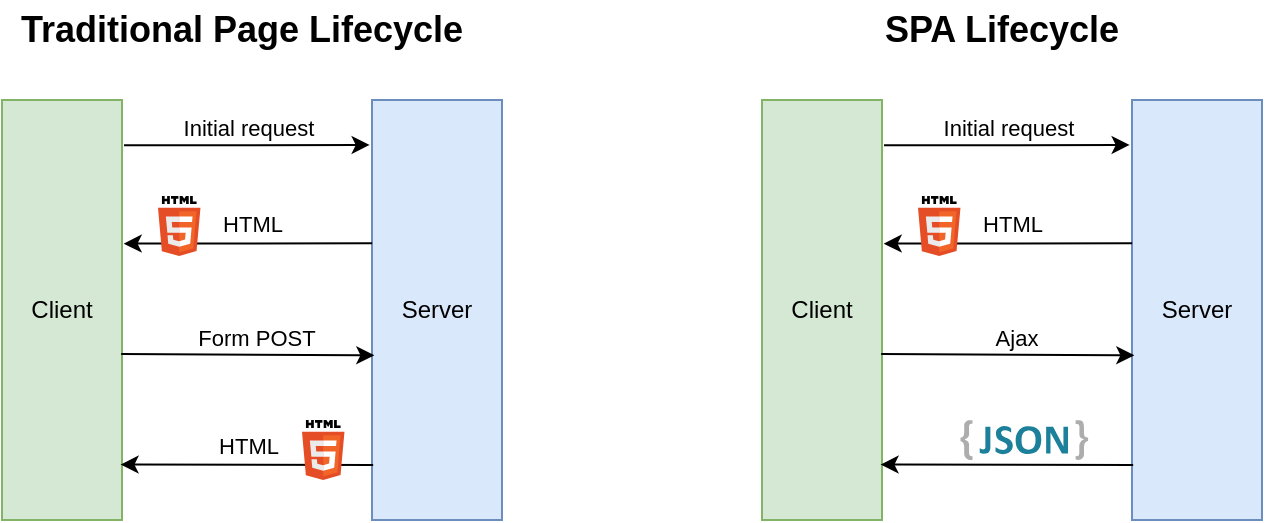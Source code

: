 <mxfile version="20.2.3" type="device"><diagram id="9ldKTxmY-Ua51N416hgn" name="Page-1"><mxGraphModel dx="640" dy="718" grid="1" gridSize="10" guides="1" tooltips="1" connect="1" arrows="1" fold="1" page="1" pageScale="1" pageWidth="850" pageHeight="1100" math="0" shadow="0"><root><mxCell id="0"/><mxCell id="1" parent="0"/><mxCell id="1kCPxxEV0PyBV-y33uGy-1" value="Client" style="rounded=0;whiteSpace=wrap;html=1;fillColor=#d5e8d4;strokeColor=#82b366;" vertex="1" parent="1"><mxGeometry x="190" y="150" width="60" height="210" as="geometry"/></mxCell><mxCell id="1kCPxxEV0PyBV-y33uGy-2" value="Server" style="rounded=0;whiteSpace=wrap;html=1;fillColor=#dae8fc;strokeColor=#6c8ebf;" vertex="1" parent="1"><mxGeometry x="375" y="150" width="65" height="210" as="geometry"/></mxCell><mxCell id="1kCPxxEV0PyBV-y33uGy-4" value="" style="endArrow=classic;html=1;rounded=0;exitX=1.017;exitY=0.108;exitDx=0;exitDy=0;exitPerimeter=0;entryX=-0.018;entryY=0.107;entryDx=0;entryDy=0;entryPerimeter=0;" edge="1" parent="1" source="1kCPxxEV0PyBV-y33uGy-1" target="1kCPxxEV0PyBV-y33uGy-2"><mxGeometry width="50" height="50" relative="1" as="geometry"><mxPoint x="240.42" y="171.93" as="sourcePoint"/><mxPoint x="375" y="171.93" as="targetPoint"/></mxGeometry></mxCell><mxCell id="1kCPxxEV0PyBV-y33uGy-8" value="Initial request" style="edgeLabel;html=1;align=center;verticalAlign=bottom;resizable=0;points=[];" vertex="1" connectable="0" parent="1kCPxxEV0PyBV-y33uGy-4"><mxGeometry x="0.16" relative="1" as="geometry"><mxPoint x="-9" as="offset"/></mxGeometry></mxCell><mxCell id="1kCPxxEV0PyBV-y33uGy-5" value="" style="endArrow=classic;html=1;rounded=0;entryX=1.014;entryY=0.342;entryDx=0;entryDy=0;entryPerimeter=0;exitX=0.001;exitY=0.341;exitDx=0;exitDy=0;exitPerimeter=0;verticalAlign=middle;" edge="1" parent="1" source="1kCPxxEV0PyBV-y33uGy-2" target="1kCPxxEV0PyBV-y33uGy-1"><mxGeometry width="50" height="50" relative="1" as="geometry"><mxPoint x="241.325" y="250.66" as="sourcePoint"/><mxPoint x="375.725" y="250.66" as="targetPoint"/></mxGeometry></mxCell><mxCell id="1kCPxxEV0PyBV-y33uGy-9" value="HTML" style="edgeLabel;html=1;align=center;verticalAlign=bottom;resizable=0;points=[];" vertex="1" connectable="0" parent="1kCPxxEV0PyBV-y33uGy-5"><mxGeometry x="0.108" y="-1" relative="1" as="geometry"><mxPoint x="9" as="offset"/></mxGeometry></mxCell><mxCell id="1kCPxxEV0PyBV-y33uGy-6" value="" style="endArrow=classic;html=1;rounded=0;exitX=0.993;exitY=0.605;exitDx=0;exitDy=0;exitPerimeter=0;entryX=0.018;entryY=0.608;entryDx=0;entryDy=0;entryPerimeter=0;verticalAlign=bottom;" edge="1" parent="1" source="1kCPxxEV0PyBV-y33uGy-1" target="1kCPxxEV0PyBV-y33uGy-2"><mxGeometry width="50" height="50" relative="1" as="geometry"><mxPoint x="241.68" y="277.49" as="sourcePoint"/><mxPoint x="373.115" y="277.91" as="targetPoint"/></mxGeometry></mxCell><mxCell id="1kCPxxEV0PyBV-y33uGy-10" value="Form POST" style="edgeLabel;html=1;align=center;verticalAlign=bottom;resizable=0;points=[];" vertex="1" connectable="0" parent="1kCPxxEV0PyBV-y33uGy-6"><mxGeometry x="-0.145" relative="1" as="geometry"><mxPoint x="13" as="offset"/></mxGeometry></mxCell><mxCell id="1kCPxxEV0PyBV-y33uGy-7" value="HTML" style="endArrow=classic;html=1;rounded=0;exitX=0.009;exitY=0.869;exitDx=0;exitDy=0;exitPerimeter=0;verticalAlign=bottom;entryX=0.988;entryY=0.868;entryDx=0;entryDy=0;entryPerimeter=0;" edge="1" parent="1" source="1kCPxxEV0PyBV-y33uGy-2" target="1kCPxxEV0PyBV-y33uGy-1"><mxGeometry width="50" height="50" relative="1" as="geometry"><mxPoint x="375.325" y="332.72" as="sourcePoint"/><mxPoint x="240" y="330" as="targetPoint"/></mxGeometry></mxCell><mxCell id="1kCPxxEV0PyBV-y33uGy-12" value="Traditional Page Lifecycle" style="text;html=1;strokeColor=none;fillColor=none;align=center;verticalAlign=middle;whiteSpace=wrap;rounded=0;fontStyle=1;fontSize=18;" vertex="1" parent="1"><mxGeometry x="190" y="100" width="240" height="30" as="geometry"/></mxCell><mxCell id="1kCPxxEV0PyBV-y33uGy-15" value="" style="dashed=0;outlineConnect=0;html=1;align=center;labelPosition=center;verticalLabelPosition=bottom;verticalAlign=top;shape=mxgraph.weblogos.html5;fontSize=18;" vertex="1" parent="1"><mxGeometry x="268" y="198" width="21.24" height="30" as="geometry"/></mxCell><mxCell id="1kCPxxEV0PyBV-y33uGy-18" value="" style="dashed=0;outlineConnect=0;html=1;align=center;labelPosition=center;verticalLabelPosition=bottom;verticalAlign=top;shape=mxgraph.weblogos.html5;fontSize=18;" vertex="1" parent="1"><mxGeometry x="340" y="310" width="21.24" height="30" as="geometry"/></mxCell><mxCell id="1kCPxxEV0PyBV-y33uGy-20" value="Client" style="rounded=0;whiteSpace=wrap;html=1;fillColor=#d5e8d4;strokeColor=#82b366;" vertex="1" parent="1"><mxGeometry x="570" y="150" width="60" height="210" as="geometry"/></mxCell><mxCell id="1kCPxxEV0PyBV-y33uGy-21" value="Server" style="rounded=0;whiteSpace=wrap;html=1;fillColor=#dae8fc;strokeColor=#6c8ebf;" vertex="1" parent="1"><mxGeometry x="755" y="150" width="65" height="210" as="geometry"/></mxCell><mxCell id="1kCPxxEV0PyBV-y33uGy-22" value="" style="endArrow=classic;html=1;rounded=0;exitX=1.017;exitY=0.108;exitDx=0;exitDy=0;exitPerimeter=0;entryX=-0.018;entryY=0.107;entryDx=0;entryDy=0;entryPerimeter=0;" edge="1" parent="1" source="1kCPxxEV0PyBV-y33uGy-20" target="1kCPxxEV0PyBV-y33uGy-21"><mxGeometry width="50" height="50" relative="1" as="geometry"><mxPoint x="620.42" y="171.93" as="sourcePoint"/><mxPoint x="755" y="171.93" as="targetPoint"/></mxGeometry></mxCell><mxCell id="1kCPxxEV0PyBV-y33uGy-23" value="Initial request" style="edgeLabel;html=1;align=center;verticalAlign=bottom;resizable=0;points=[];" vertex="1" connectable="0" parent="1kCPxxEV0PyBV-y33uGy-22"><mxGeometry x="0.16" relative="1" as="geometry"><mxPoint x="-9" as="offset"/></mxGeometry></mxCell><mxCell id="1kCPxxEV0PyBV-y33uGy-24" value="" style="endArrow=classic;html=1;rounded=0;entryX=1.014;entryY=0.342;entryDx=0;entryDy=0;entryPerimeter=0;exitX=0.001;exitY=0.341;exitDx=0;exitDy=0;exitPerimeter=0;verticalAlign=middle;" edge="1" parent="1" source="1kCPxxEV0PyBV-y33uGy-21" target="1kCPxxEV0PyBV-y33uGy-20"><mxGeometry width="50" height="50" relative="1" as="geometry"><mxPoint x="621.325" y="250.66" as="sourcePoint"/><mxPoint x="755.725" y="250.66" as="targetPoint"/></mxGeometry></mxCell><mxCell id="1kCPxxEV0PyBV-y33uGy-25" value="HTML" style="edgeLabel;html=1;align=center;verticalAlign=bottom;resizable=0;points=[];" vertex="1" connectable="0" parent="1kCPxxEV0PyBV-y33uGy-24"><mxGeometry x="0.108" y="-1" relative="1" as="geometry"><mxPoint x="9" as="offset"/></mxGeometry></mxCell><mxCell id="1kCPxxEV0PyBV-y33uGy-26" value="" style="endArrow=classic;html=1;rounded=0;exitX=0.993;exitY=0.605;exitDx=0;exitDy=0;exitPerimeter=0;entryX=0.018;entryY=0.608;entryDx=0;entryDy=0;entryPerimeter=0;verticalAlign=bottom;" edge="1" parent="1" source="1kCPxxEV0PyBV-y33uGy-20" target="1kCPxxEV0PyBV-y33uGy-21"><mxGeometry width="50" height="50" relative="1" as="geometry"><mxPoint x="621.68" y="277.49" as="sourcePoint"/><mxPoint x="753.115" y="277.91" as="targetPoint"/></mxGeometry></mxCell><mxCell id="1kCPxxEV0PyBV-y33uGy-27" value="Ajax" style="edgeLabel;html=1;align=center;verticalAlign=bottom;resizable=0;points=[];" vertex="1" connectable="0" parent="1kCPxxEV0PyBV-y33uGy-26"><mxGeometry x="-0.145" relative="1" as="geometry"><mxPoint x="13" as="offset"/></mxGeometry></mxCell><mxCell id="1kCPxxEV0PyBV-y33uGy-28" value="" style="endArrow=classic;html=1;rounded=0;exitX=0.009;exitY=0.869;exitDx=0;exitDy=0;exitPerimeter=0;verticalAlign=bottom;entryX=0.988;entryY=0.868;entryDx=0;entryDy=0;entryPerimeter=0;" edge="1" parent="1" source="1kCPxxEV0PyBV-y33uGy-21" target="1kCPxxEV0PyBV-y33uGy-20"><mxGeometry x="-0.119" y="-12" width="50" height="50" relative="1" as="geometry"><mxPoint x="755.325" y="332.72" as="sourcePoint"/><mxPoint x="620" y="330" as="targetPoint"/><mxPoint as="offset"/></mxGeometry></mxCell><mxCell id="1kCPxxEV0PyBV-y33uGy-29" value="SPA Lifecycle" style="text;html=1;strokeColor=none;fillColor=none;align=center;verticalAlign=middle;whiteSpace=wrap;rounded=0;fontStyle=1;fontSize=18;" vertex="1" parent="1"><mxGeometry x="570" y="100" width="240" height="30" as="geometry"/></mxCell><mxCell id="1kCPxxEV0PyBV-y33uGy-30" value="" style="dashed=0;outlineConnect=0;html=1;align=center;labelPosition=center;verticalLabelPosition=bottom;verticalAlign=top;shape=mxgraph.weblogos.html5;fontSize=18;" vertex="1" parent="1"><mxGeometry x="648" y="198" width="21.24" height="30" as="geometry"/></mxCell><mxCell id="1kCPxxEV0PyBV-y33uGy-32" value="" style="dashed=0;outlineConnect=0;html=1;align=center;labelPosition=center;verticalLabelPosition=bottom;verticalAlign=top;shape=mxgraph.weblogos.json_2;fontSize=18;" vertex="1" parent="1"><mxGeometry x="669.24" y="310" width="63.81" height="20" as="geometry"/></mxCell></root></mxGraphModel></diagram></mxfile>